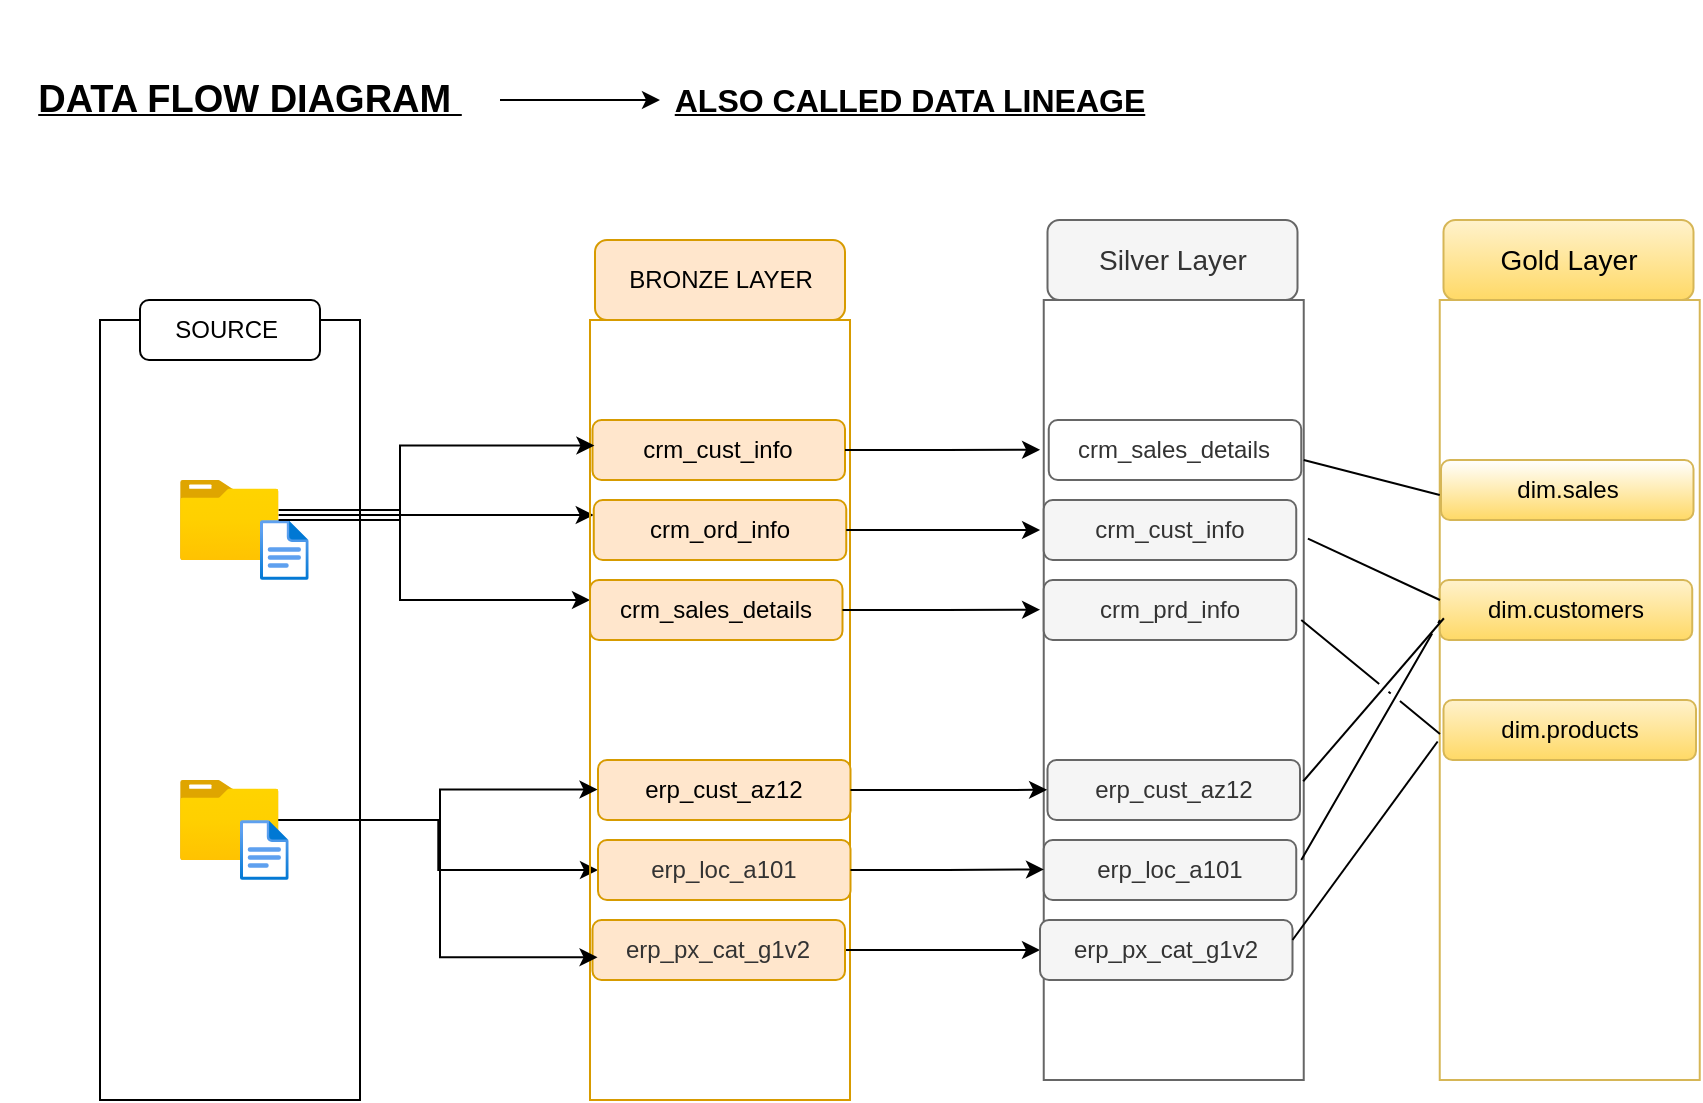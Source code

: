 <mxfile version="26.1.1">
  <diagram name="Page-1" id="2Md1uHLDYz6bsrXwS7ts">
    <mxGraphModel dx="1050" dy="669" grid="1" gridSize="10" guides="1" tooltips="1" connect="1" arrows="1" fold="1" page="1" pageScale="1" pageWidth="850" pageHeight="1100" math="0" shadow="0">
      <root>
        <mxCell id="0" />
        <mxCell id="1" parent="0" />
        <mxCell id="S4LwoSSliJeHYcPUSIK7-5" value="" style="edgeStyle=orthogonalEdgeStyle;rounded=0;orthogonalLoop=1;jettySize=auto;html=1;" parent="1" source="S4LwoSSliJeHYcPUSIK7-1" target="S4LwoSSliJeHYcPUSIK7-4" edge="1">
          <mxGeometry relative="1" as="geometry" />
        </mxCell>
        <mxCell id="S4LwoSSliJeHYcPUSIK7-1" value="&lt;font style=&quot;font-size: 19px;&quot;&gt;&lt;b&gt;&lt;u&gt;DATA FLOW DIAGRAM&amp;nbsp;&lt;/u&gt;&lt;/b&gt;&lt;/font&gt;" style="text;html=1;align=center;verticalAlign=middle;whiteSpace=wrap;rounded=0;" parent="1" vertex="1">
          <mxGeometry y="10" width="250" height="100" as="geometry" />
        </mxCell>
        <mxCell id="S4LwoSSliJeHYcPUSIK7-4" value="&lt;b style=&quot;&quot;&gt;&lt;u style=&quot;&quot;&gt;&lt;font style=&quot;font-size: 16px;&quot;&gt;ALSO CALLED DATA LINEAGE&lt;/font&gt;&lt;/u&gt;&lt;/b&gt;" style="text;html=1;align=center;verticalAlign=middle;whiteSpace=wrap;rounded=0;" parent="1" vertex="1">
          <mxGeometry x="330" y="10" width="250" height="100" as="geometry" />
        </mxCell>
        <mxCell id="S4LwoSSliJeHYcPUSIK7-6" value="" style="rounded=0;whiteSpace=wrap;html=1;" parent="1" vertex="1">
          <mxGeometry x="50" y="170" width="130" height="390" as="geometry" />
        </mxCell>
        <mxCell id="S4LwoSSliJeHYcPUSIK7-7" value="SOURCE&amp;nbsp;" style="rounded=1;whiteSpace=wrap;html=1;" parent="1" vertex="1">
          <mxGeometry x="70" y="160" width="90" height="30" as="geometry" />
        </mxCell>
        <mxCell id="S4LwoSSliJeHYcPUSIK7-26" style="edgeStyle=orthogonalEdgeStyle;rounded=0;orthogonalLoop=1;jettySize=auto;html=1;entryX=0;entryY=0.25;entryDx=0;entryDy=0;" parent="1" source="S4LwoSSliJeHYcPUSIK7-8" target="S4LwoSSliJeHYcPUSIK7-18" edge="1">
          <mxGeometry relative="1" as="geometry">
            <Array as="points">
              <mxPoint x="250" y="268" />
            </Array>
          </mxGeometry>
        </mxCell>
        <mxCell id="S4LwoSSliJeHYcPUSIK7-28" style="edgeStyle=orthogonalEdgeStyle;rounded=0;orthogonalLoop=1;jettySize=auto;html=1;entryX=0;entryY=0.5;entryDx=0;entryDy=0;" parent="1" edge="1">
          <mxGeometry relative="1" as="geometry">
            <mxPoint x="139.29" y="265" as="sourcePoint" />
            <mxPoint x="295" y="310" as="targetPoint" />
            <Array as="points">
              <mxPoint x="200" y="265" />
              <mxPoint x="200" y="310" />
            </Array>
          </mxGeometry>
        </mxCell>
        <mxCell id="S4LwoSSliJeHYcPUSIK7-8" value="" style="image;aspect=fixed;html=1;points=[];align=center;fontSize=12;image=img/lib/azure2/general/Folder_Blank.svg;" parent="1" vertex="1">
          <mxGeometry x="90" y="250" width="49.29" height="40" as="geometry" />
        </mxCell>
        <mxCell id="S4LwoSSliJeHYcPUSIK7-35" style="edgeStyle=orthogonalEdgeStyle;rounded=0;orthogonalLoop=1;jettySize=auto;html=1;" parent="1" source="S4LwoSSliJeHYcPUSIK7-9" target="S4LwoSSliJeHYcPUSIK7-33" edge="1">
          <mxGeometry relative="1" as="geometry" />
        </mxCell>
        <mxCell id="S4LwoSSliJeHYcPUSIK7-9" value="" style="image;aspect=fixed;html=1;points=[];align=center;fontSize=12;image=img/lib/azure2/general/Folder_Blank.svg;" parent="1" vertex="1">
          <mxGeometry x="90" y="400" width="49.29" height="40" as="geometry" />
        </mxCell>
        <mxCell id="S4LwoSSliJeHYcPUSIK7-10" value="" style="image;aspect=fixed;html=1;points=[];align=center;fontSize=12;image=img/lib/azure2/general/File.svg;" parent="1" vertex="1">
          <mxGeometry x="130" y="270" width="24.35" height="30" as="geometry" />
        </mxCell>
        <mxCell id="S4LwoSSliJeHYcPUSIK7-11" value="" style="image;aspect=fixed;html=1;points=[];align=center;fontSize=12;image=img/lib/azure2/general/File.svg;" parent="1" vertex="1">
          <mxGeometry x="120" y="420" width="24.35" height="30" as="geometry" />
        </mxCell>
        <mxCell id="S4LwoSSliJeHYcPUSIK7-12" value="" style="rounded=0;whiteSpace=wrap;html=1;fillColor=none;strokeColor=#d79b00;" parent="1" vertex="1">
          <mxGeometry x="295" y="170" width="130" height="390" as="geometry" />
        </mxCell>
        <mxCell id="S4LwoSSliJeHYcPUSIK7-13" value="BRONZE LAYER" style="rounded=1;whiteSpace=wrap;html=1;fillColor=#ffe6cc;strokeColor=#d79b00;" parent="1" vertex="1">
          <mxGeometry x="297.5" y="130" width="125" height="40" as="geometry" />
        </mxCell>
        <mxCell id="S4LwoSSliJeHYcPUSIK7-15" value="crm_cust_info" style="rounded=1;whiteSpace=wrap;html=1;fillColor=#ffe6cc;strokeColor=#d79b00;" parent="1" vertex="1">
          <mxGeometry x="296.25" y="220" width="126.25" height="30" as="geometry" />
        </mxCell>
        <mxCell id="S4LwoSSliJeHYcPUSIK7-18" value="crm_ord_info" style="rounded=1;whiteSpace=wrap;html=1;fillColor=#ffe6cc;strokeColor=#d79b00;" parent="1" vertex="1">
          <mxGeometry x="296.88" y="260" width="126.25" height="30" as="geometry" />
        </mxCell>
        <mxCell id="S4LwoSSliJeHYcPUSIK7-19" value="crm_sales_details" style="rounded=1;whiteSpace=wrap;html=1;fillColor=#ffe6cc;strokeColor=#d79b00;" parent="1" vertex="1">
          <mxGeometry x="295" y="300" width="126.25" height="30" as="geometry" />
        </mxCell>
        <mxCell id="S4LwoSSliJeHYcPUSIK7-29" style="edgeStyle=orthogonalEdgeStyle;rounded=0;orthogonalLoop=1;jettySize=auto;html=1;entryX=0.017;entryY=0.161;entryDx=0;entryDy=0;entryPerimeter=0;" parent="1" source="S4LwoSSliJeHYcPUSIK7-8" target="S4LwoSSliJeHYcPUSIK7-12" edge="1">
          <mxGeometry relative="1" as="geometry">
            <Array as="points">
              <mxPoint x="200" y="270" />
              <mxPoint x="200" y="233" />
            </Array>
          </mxGeometry>
        </mxCell>
        <mxCell id="S4LwoSSliJeHYcPUSIK7-32" value="erp_cust_az12" style="rounded=1;whiteSpace=wrap;html=1;fillColor=#ffe6cc;strokeColor=#d79b00;" parent="1" vertex="1">
          <mxGeometry x="299" y="390" width="126.25" height="30" as="geometry" />
        </mxCell>
        <mxCell id="S4LwoSSliJeHYcPUSIK7-33" value="&lt;span style=&quot;color: rgb(51, 51, 51);&quot;&gt;erp_loc_a101&lt;/span&gt;" style="rounded=1;whiteSpace=wrap;html=1;fillColor=#ffe6cc;strokeColor=#d79b00;" parent="1" vertex="1">
          <mxGeometry x="299" y="430" width="126.25" height="30" as="geometry" />
        </mxCell>
        <mxCell id="TIjPrPAgQ8BuNuRKsCWM-27" style="edgeStyle=orthogonalEdgeStyle;rounded=0;orthogonalLoop=1;jettySize=auto;html=1;entryX=0;entryY=0.5;entryDx=0;entryDy=0;" parent="1" source="S4LwoSSliJeHYcPUSIK7-34" target="TIjPrPAgQ8BuNuRKsCWM-17" edge="1">
          <mxGeometry relative="1" as="geometry" />
        </mxCell>
        <mxCell id="S4LwoSSliJeHYcPUSIK7-34" value="&lt;span style=&quot;color: rgb(51, 51, 51);&quot;&gt;erp_px_cat_g1v2&lt;/span&gt;" style="rounded=1;whiteSpace=wrap;html=1;fillColor=#ffe6cc;strokeColor=#d79b00;" parent="1" vertex="1">
          <mxGeometry x="296.25" y="470" width="126.25" height="30" as="geometry" />
        </mxCell>
        <mxCell id="S4LwoSSliJeHYcPUSIK7-38" style="edgeStyle=orthogonalEdgeStyle;rounded=0;orthogonalLoop=1;jettySize=auto;html=1;entryX=0.029;entryY=0.602;entryDx=0;entryDy=0;entryPerimeter=0;" parent="1" source="S4LwoSSliJeHYcPUSIK7-9" target="S4LwoSSliJeHYcPUSIK7-12" edge="1">
          <mxGeometry relative="1" as="geometry">
            <Array as="points">
              <mxPoint x="220" y="420" />
              <mxPoint x="220" y="405" />
            </Array>
          </mxGeometry>
        </mxCell>
        <mxCell id="S4LwoSSliJeHYcPUSIK7-39" style="edgeStyle=orthogonalEdgeStyle;rounded=0;orthogonalLoop=1;jettySize=auto;html=1;entryX=0.029;entryY=0.817;entryDx=0;entryDy=0;entryPerimeter=0;" parent="1" source="S4LwoSSliJeHYcPUSIK7-9" target="S4LwoSSliJeHYcPUSIK7-12" edge="1">
          <mxGeometry relative="1" as="geometry">
            <Array as="points">
              <mxPoint x="220" y="420" />
              <mxPoint x="220" y="489" />
            </Array>
          </mxGeometry>
        </mxCell>
        <mxCell id="TIjPrPAgQ8BuNuRKsCWM-10" value="" style="rounded=0;whiteSpace=wrap;html=1;fillColor=none;strokeColor=#666666;fontColor=#333333;" parent="1" vertex="1">
          <mxGeometry x="521.87" y="160" width="130" height="390" as="geometry" />
        </mxCell>
        <mxCell id="TIjPrPAgQ8BuNuRKsCWM-11" value="&lt;font style=&quot;font-size: 14px;&quot;&gt;Silver Layer&lt;/font&gt;" style="rounded=1;whiteSpace=wrap;html=1;fillColor=#f5f5f5;strokeColor=#666666;fontColor=#333333;" parent="1" vertex="1">
          <mxGeometry x="523.75" y="120" width="125" height="40" as="geometry" />
        </mxCell>
        <mxCell id="TIjPrPAgQ8BuNuRKsCWM-12" value="crm_sales_details" style="rounded=1;whiteSpace=wrap;html=1;fillColor=default;strokeColor=#666666;fontColor=#333333;" parent="1" vertex="1">
          <mxGeometry x="524.38" y="220" width="126.25" height="30" as="geometry" />
        </mxCell>
        <mxCell id="TIjPrPAgQ8BuNuRKsCWM-13" value="crm_cust_info" style="rounded=1;whiteSpace=wrap;html=1;fillColor=#f5f5f5;strokeColor=#666666;fontColor=#333333;" parent="1" vertex="1">
          <mxGeometry x="521.87" y="260" width="126.25" height="30" as="geometry" />
        </mxCell>
        <mxCell id="TIjPrPAgQ8BuNuRKsCWM-14" value="crm_prd_info" style="rounded=1;whiteSpace=wrap;html=1;fillColor=#f5f5f5;strokeColor=#666666;fontColor=#333333;" parent="1" vertex="1">
          <mxGeometry x="521.87" y="300" width="126.25" height="30" as="geometry" />
        </mxCell>
        <mxCell id="TIjPrPAgQ8BuNuRKsCWM-15" value="erp_cust_az12" style="rounded=1;whiteSpace=wrap;html=1;fillColor=#f5f5f5;strokeColor=#666666;fontColor=#333333;" parent="1" vertex="1">
          <mxGeometry x="523.75" y="390" width="126.25" height="30" as="geometry" />
        </mxCell>
        <mxCell id="TIjPrPAgQ8BuNuRKsCWM-16" value="erp_loc_a101" style="rounded=1;whiteSpace=wrap;html=1;fillColor=#f5f5f5;strokeColor=#666666;fontColor=#333333;" parent="1" vertex="1">
          <mxGeometry x="521.87" y="430" width="126.25" height="30" as="geometry" />
        </mxCell>
        <mxCell id="TIjPrPAgQ8BuNuRKsCWM-17" value="erp_px_cat_g1v2" style="rounded=1;whiteSpace=wrap;html=1;fillColor=#f5f5f5;strokeColor=#666666;fontColor=#333333;" parent="1" vertex="1">
          <mxGeometry x="520" y="470" width="126.25" height="30" as="geometry" />
        </mxCell>
        <mxCell id="TIjPrPAgQ8BuNuRKsCWM-22" style="edgeStyle=orthogonalEdgeStyle;rounded=0;orthogonalLoop=1;jettySize=auto;html=1;entryX=-0.014;entryY=0.295;entryDx=0;entryDy=0;entryPerimeter=0;" parent="1" source="S4LwoSSliJeHYcPUSIK7-18" target="TIjPrPAgQ8BuNuRKsCWM-10" edge="1">
          <mxGeometry relative="1" as="geometry" />
        </mxCell>
        <mxCell id="TIjPrPAgQ8BuNuRKsCWM-23" style="edgeStyle=orthogonalEdgeStyle;rounded=0;orthogonalLoop=1;jettySize=auto;html=1;entryX=-0.014;entryY=0.192;entryDx=0;entryDy=0;entryPerimeter=0;" parent="1" source="S4LwoSSliJeHYcPUSIK7-15" target="TIjPrPAgQ8BuNuRKsCWM-10" edge="1">
          <mxGeometry relative="1" as="geometry" />
        </mxCell>
        <mxCell id="TIjPrPAgQ8BuNuRKsCWM-24" style="edgeStyle=orthogonalEdgeStyle;rounded=0;orthogonalLoop=1;jettySize=auto;html=1;entryX=-0.014;entryY=0.397;entryDx=0;entryDy=0;entryPerimeter=0;" parent="1" source="S4LwoSSliJeHYcPUSIK7-19" target="TIjPrPAgQ8BuNuRKsCWM-10" edge="1">
          <mxGeometry relative="1" as="geometry" />
        </mxCell>
        <mxCell id="TIjPrPAgQ8BuNuRKsCWM-25" style="edgeStyle=orthogonalEdgeStyle;rounded=0;orthogonalLoop=1;jettySize=auto;html=1;entryX=0.013;entryY=0.628;entryDx=0;entryDy=0;entryPerimeter=0;" parent="1" source="S4LwoSSliJeHYcPUSIK7-32" target="TIjPrPAgQ8BuNuRKsCWM-10" edge="1">
          <mxGeometry relative="1" as="geometry" />
        </mxCell>
        <mxCell id="TIjPrPAgQ8BuNuRKsCWM-26" style="edgeStyle=orthogonalEdgeStyle;rounded=0;orthogonalLoop=1;jettySize=auto;html=1;entryX=0.001;entryY=0.73;entryDx=0;entryDy=0;entryPerimeter=0;" parent="1" source="S4LwoSSliJeHYcPUSIK7-33" target="TIjPrPAgQ8BuNuRKsCWM-10" edge="1">
          <mxGeometry relative="1" as="geometry" />
        </mxCell>
        <mxCell id="Crw-vuOJn6HFzCzBc2bV-1" value="" style="rounded=0;whiteSpace=wrap;html=1;fillColor=none;strokeColor=#d6b656;gradientColor=#ffd966;" vertex="1" parent="1">
          <mxGeometry x="719.87" y="160" width="130" height="390" as="geometry" />
        </mxCell>
        <mxCell id="Crw-vuOJn6HFzCzBc2bV-2" value="&lt;span style=&quot;font-size: 14px;&quot;&gt;Gold Layer&lt;/span&gt;" style="rounded=1;whiteSpace=wrap;html=1;fillColor=#fff2cc;strokeColor=#d6b656;gradientColor=#ffd966;" vertex="1" parent="1">
          <mxGeometry x="721.75" y="120" width="125" height="40" as="geometry" />
        </mxCell>
        <mxCell id="Crw-vuOJn6HFzCzBc2bV-3" value="dim.sales" style="rounded=1;whiteSpace=wrap;html=1;fillColor=default;strokeColor=#d6b656;gradientColor=#ffd966;" vertex="1" parent="1">
          <mxGeometry x="720.5" y="240" width="126.25" height="30" as="geometry" />
        </mxCell>
        <mxCell id="Crw-vuOJn6HFzCzBc2bV-5" value="dim.customers" style="rounded=1;whiteSpace=wrap;html=1;fillColor=#fff2cc;strokeColor=#d6b656;gradientColor=#ffd966;" vertex="1" parent="1">
          <mxGeometry x="719.87" y="300" width="126.25" height="30" as="geometry" />
        </mxCell>
        <mxCell id="Crw-vuOJn6HFzCzBc2bV-6" value="dim.products" style="rounded=1;whiteSpace=wrap;html=1;fillColor=#fff2cc;strokeColor=#d6b656;gradientColor=#ffd966;" vertex="1" parent="1">
          <mxGeometry x="721.75" y="360" width="126.25" height="30" as="geometry" />
        </mxCell>
        <mxCell id="Crw-vuOJn6HFzCzBc2bV-10" value="" style="endArrow=none;html=1;rounded=0;entryX=0;entryY=0.25;entryDx=0;entryDy=0;jumpStyle=gap;" edge="1" parent="1" target="Crw-vuOJn6HFzCzBc2bV-1">
          <mxGeometry width="50" height="50" relative="1" as="geometry">
            <mxPoint x="651.87" y="240" as="sourcePoint" />
            <mxPoint x="711.87" y="220" as="targetPoint" />
          </mxGeometry>
        </mxCell>
        <mxCell id="Crw-vuOJn6HFzCzBc2bV-14" value="" style="endArrow=none;html=1;rounded=0;exitX=1.016;exitY=0.306;exitDx=0;exitDy=0;exitPerimeter=0;jumpStyle=gap;" edge="1" parent="1" source="TIjPrPAgQ8BuNuRKsCWM-10">
          <mxGeometry width="50" height="50" relative="1" as="geometry">
            <mxPoint x="670" y="360" as="sourcePoint" />
            <mxPoint x="720" y="310" as="targetPoint" />
          </mxGeometry>
        </mxCell>
        <mxCell id="Crw-vuOJn6HFzCzBc2bV-15" value="" style="endArrow=none;html=1;rounded=0;entryX=0.998;entryY=0.617;entryDx=0;entryDy=0;entryPerimeter=0;exitX=0.016;exitY=0.408;exitDx=0;exitDy=0;exitPerimeter=0;jumpStyle=gap;" edge="1" parent="1" source="Crw-vuOJn6HFzCzBc2bV-1" target="TIjPrPAgQ8BuNuRKsCWM-10">
          <mxGeometry width="50" height="50" relative="1" as="geometry">
            <mxPoint x="670" y="340" as="sourcePoint" />
            <mxPoint x="680" y="350" as="targetPoint" />
          </mxGeometry>
        </mxCell>
        <mxCell id="Crw-vuOJn6HFzCzBc2bV-16" value="" style="endArrow=none;html=1;rounded=0;jumpStyle=gap;" edge="1" parent="1">
          <mxGeometry width="50" height="50" relative="1" as="geometry">
            <mxPoint x="650.63" y="440" as="sourcePoint" />
            <mxPoint x="720" y="320" as="targetPoint" />
          </mxGeometry>
        </mxCell>
        <mxCell id="Crw-vuOJn6HFzCzBc2bV-17" value="" style="endArrow=none;html=1;rounded=0;entryX=-0.008;entryY=0.566;entryDx=0;entryDy=0;entryPerimeter=0;jumpStyle=gap;" edge="1" parent="1" target="Crw-vuOJn6HFzCzBc2bV-1">
          <mxGeometry width="50" height="50" relative="1" as="geometry">
            <mxPoint x="646.25" y="480" as="sourcePoint" />
            <mxPoint x="710" y="380" as="targetPoint" />
          </mxGeometry>
        </mxCell>
        <mxCell id="Crw-vuOJn6HFzCzBc2bV-18" value="" style="endArrow=none;html=1;rounded=0;jumpStyle=gap;" edge="1" parent="1">
          <mxGeometry width="50" height="50" relative="1" as="geometry">
            <mxPoint x="650.63" y="320" as="sourcePoint" />
            <mxPoint x="720" y="377" as="targetPoint" />
          </mxGeometry>
        </mxCell>
      </root>
    </mxGraphModel>
  </diagram>
</mxfile>

